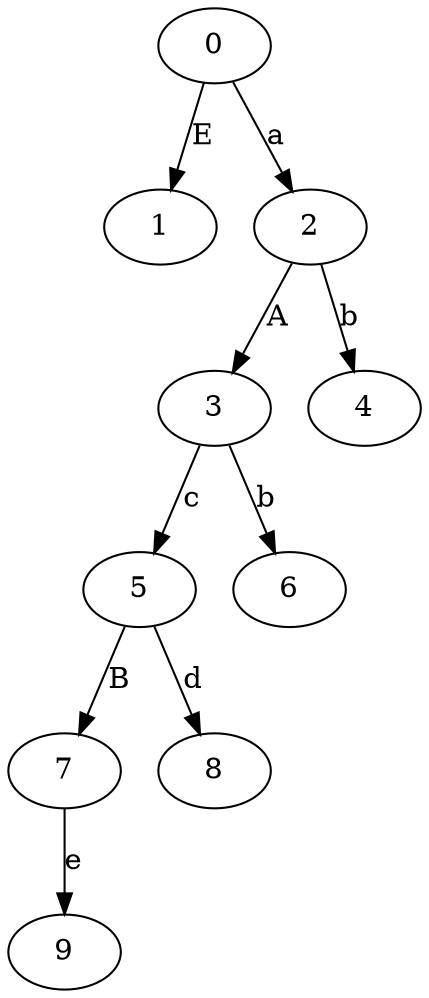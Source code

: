 // The Round Table
digraph {
	0
	1
	2
	3
	4
	5
	6
	7
	8
	9
	0 -> 1 [label=E]
	0 -> 2 [label=a]
	2 -> 3 [label=A]
	2 -> 4 [label=b]
	3 -> 5 [label=c]
	3 -> 6 [label=b]
	5 -> 7 [label=B]
	5 -> 8 [label=d]
	7 -> 9 [label=e]
}

